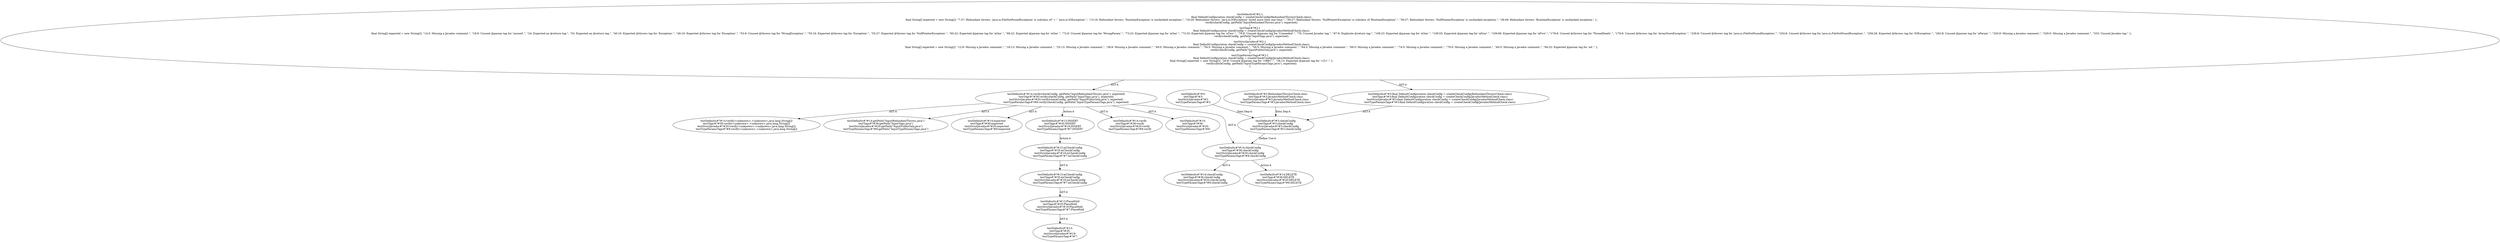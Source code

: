 digraph "Pattern" {
0 [label="testDefaults#?#14:DELETE
testTags#?#36:DELETE
testStrictJavadoc#?#20:DELETE
testTypeParamsTags#?#8:DELETE" shape=ellipse]
1 [label="testDefaults#?#14:checkConfig
testTags#?#36:checkConfig
testStrictJavadoc#?#20:checkConfig
testTypeParamsTags#?#8:checkConfig" shape=ellipse]
2 [label="testDefaults#?#3:checkConfig
testTags#?#3:checkConfig
testStrictJavadoc#?#3:checkConfig
testTypeParamsTags#?#3:checkConfig" shape=ellipse]
3 [label="testDefaults#?#3:final DefaultConfiguration checkConfig = createCheckConfig(RedundantThrowsCheck.class)
testTags#?#3:final DefaultConfiguration checkConfig = createCheckConfig(JavadocMethodCheck.class)
testStrictJavadoc#?#3:final DefaultConfiguration checkConfig = createCheckConfig(JavadocMethodCheck.class)
testTypeParamsTags#?#3:final DefaultConfiguration checkConfig = createCheckConfig(JavadocMethodCheck.class)" shape=ellipse]
4 [label="testDefaults#?#3:
testTags#?#3:
testStrictJavadoc#?#3:
testTypeParamsTags#?#3:" shape=ellipse]
5 [label="testDefaults#?#3:RedundantThrowsCheck.class
testTags#?#3:JavadocMethodCheck.class
testStrictJavadoc#?#3:JavadocMethodCheck.class
testTypeParamsTags#?#3:JavadocMethodCheck.class" shape=ellipse]
6 [label="testDefaults#?#14:verify(checkConfig, getPath(\"InputRedundantThrows.java\"), expected)
testTags#?#36:verify(checkConfig, getPath(\"InputTags.java\"), expected)
testStrictJavadoc#?#20:verify(checkConfig, getPath(\"InputPublicOnly.java\"), expected)
testTypeParamsTags#?#8:verify(checkConfig, getPath(\"InputTypeParamsTags.java\"), expected)" shape=ellipse]
7 [label="testDefaults#?#2:\{
    final DefaultConfiguration checkConfig = createCheckConfig(RedundantThrowsCheck.class);
    final String[] expected = new String[]\{ \"7:37: Redundant throws: 'java.io.FileNotFoundException' is subclass of\" + \" 'java.io.IOException'.\", \"13:16: Redundant throws: 'RuntimeException' is unchecked exception.\", \"19:29: Redundant throws: 'java.io.IOException' listed more then one time.\", \"39:27: Redundant throws: 'NullPointerException' is subclass of 'RuntimeException'.\", \"39:27: Redundant throws: 'NullPointerException' is unchecked exception.\", \"39:49: Redundant throws: 'RuntimeException' is unchecked exception.\" \};
    verify(checkConfig, getPath(\"InputRedundantThrows.java\"), expected);
\}
testTags#?#2:\{
    final DefaultConfiguration checkConfig = createCheckConfig(JavadocMethodCheck.class);
    final String[] expected = new String[]\{ \"14:5: Missing a Javadoc comment.\", \"18:9: Unused @param tag for 'unused'.\", \"24: Expected an @return tag.\", \"33: Expected an @return tag.\", \"40:16: Expected @throws tag for 'Exception'.\", \"49:16: Expected @throws tag for 'Exception'.\", \"53:9: Unused @throws tag for 'WrongException'.\", \"55:16: Expected @throws tag for 'Exception'.\", \"55:27: Expected @throws tag for 'NullPointerException'.\", \"60:22: Expected @param tag for 'aOne'.\", \"68:22: Expected @param tag for 'aOne'.\", \"72:9: Unused @param tag for 'WrongParam'.\", \"73:23: Expected @param tag for 'aOne'.\", \"73:33: Expected @param tag for 'aTwo'.\", \"78:8: Unused @param tag for 'Unneeded'.\", \"79: Unused Javadoc tag.\", \"87:8: Duplicate @return tag.\", \"109:23: Expected @param tag for 'aOne'.\", \"109:55: Expected @param tag for 'aFour'.\", \"109:66: Expected @param tag for 'aFive'.\", \"178:8: Unused @throws tag for 'ThreadDeath'.\", \"179:8: Unused @throws tag for 'ArrayStoreException'.\", \"236:8: Unused @throws tag for 'java.io.FileNotFoundException'.\", \"254:8: Unused @throws tag for 'java.io.FileNotFoundException'.\", \"256:28: Expected @throws tag for 'IOException'.\", \"262:8: Unused @param tag for 'aParam'.\", \"320:9: Missing a Javadoc comment.\", \"329:5: Missing a Javadoc comment.\", \"333: Unused Javadoc tag.\" \};
    verify(checkConfig, getPath(\"InputTags.java\"), expected);
\}
testStrictJavadoc#?#2:\{
    final DefaultConfiguration checkConfig = createCheckConfig(JavadocMethodCheck.class);
    final String[] expected = new String[]\{ \"12:9: Missing a Javadoc comment.\", \"18:13: Missing a Javadoc comment.\", \"25:13: Missing a Javadoc comment.\", \"38:9: Missing a Javadoc comment.\", \"49:5: Missing a Javadoc comment.\", \"54:5: Missing a Javadoc comment.\", \"59:5: Missing a Javadoc comment.\", \"64:5: Missing a Javadoc comment.\", \"69:5: Missing a Javadoc comment.\", \"74:5: Missing a Javadoc comment.\", \"79:5: Missing a Javadoc comment.\", \"84:5: Missing a Javadoc comment.\", \"94:32: Expected @param tag for 'aA'.\" \};
    verify(checkConfig, getPath(\"InputPublicOnly.java\"), expected);
\}
testTypeParamsTags#?#2:\{
    final DefaultConfiguration checkConfig = createCheckConfig(JavadocMethodCheck.class);
    final String[] expected = new String[]\{ \"26:8: Unused @param tag for '<BB>'.\", \"28:13: Expected @param tag for '<Z>'.\" \};
    verify(checkConfig, getPath(\"InputTypeParamsTags.java\"), expected);
\}" shape=ellipse]
8 [label="testDefaults#?#14:verify
testTags#?#36:verify
testStrictJavadoc#?#20:verify
testTypeParamsTags#?#8:verify" shape=ellipse]
9 [label="testDefaults#?#14:
testTags#?#36:
testStrictJavadoc#?#20:
testTypeParamsTags#?#8:" shape=ellipse]
10 [label="testDefaults#?#14:verify(<unknown>,<unknown>,java.lang.String[])
testTags#?#36:verify(<unknown>,<unknown>,java.lang.String[])
testStrictJavadoc#?#20:verify(<unknown>,<unknown>,java.lang.String[])
testTypeParamsTags#?#8:verify(<unknown>,<unknown>,java.lang.String[])" shape=ellipse]
11 [label="testDefaults#?#14:getPath(\"InputRedundantThrows.java\")
testTags#?#36:getPath(\"InputTags.java\")
testStrictJavadoc#?#20:getPath(\"InputPublicOnly.java\")
testTypeParamsTags#?#8:getPath(\"InputTypeParamsTags.java\")" shape=ellipse]
12 [label="testDefaults#?#14:expected
testTags#?#36:expected
testStrictJavadoc#?#20:expected
testTypeParamsTags#?#8:expected" shape=ellipse]
13 [label="testDefaults#?#13:INSERT
testTags#?#35:INSERT
testStrictJavadoc#?#19:INSERT
testTypeParamsTags#?#7:INSERT" shape=ellipse]
14 [label="testDefaults#?#13:mCheckConfig
testTags#?#35:mCheckConfig
testStrictJavadoc#?#19:mCheckConfig
testTypeParamsTags#?#7:mCheckConfig" shape=ellipse]
15 [label="testDefaults#?#13:mCheckConfig
testTags#?#35:mCheckConfig
testStrictJavadoc#?#19:mCheckConfig
testTypeParamsTags#?#7:mCheckConfig" shape=ellipse]
16 [label="testDefaults#?#13:PlaceHold
testTags#?#35:PlaceHold
testStrictJavadoc#?#19:PlaceHold
testTypeParamsTags#?#7:PlaceHold" shape=ellipse]
17 [label="testDefaults#?#13:
testTags#?#35:
testStrictJavadoc#?#19:
testTypeParamsTags#?#7:" shape=ellipse]
18 [label="testDefaults#?#14:checkConfig
testTags#?#36:checkConfig
testStrictJavadoc#?#20:checkConfig
testTypeParamsTags#?#8:checkConfig" shape=ellipse]
1 -> 0 [label="Action:4"];
1 -> 18 [label="AST:4"];
2 -> 1 [label="Define Use:4"];
3 -> 2 [label="AST:4"];
4 -> 2 [label="Data Dep:4"];
5 -> 2 [label="Data Dep:4"];
6 -> 1 [label="AST:4"];
6 -> 8 [label="AST:4"];
6 -> 9 [label="AST:4"];
6 -> 10 [label="AST:4"];
6 -> 11 [label="AST:4"];
6 -> 12 [label="AST:4"];
6 -> 13 [label="Action:4"];
7 -> 3 [label="AST:4"];
7 -> 6 [label="AST:4"];
13 -> 14 [label="Action:4"];
14 -> 15 [label="AST:4"];
15 -> 16 [label="AST:4"];
16 -> 17 [label="AST:4"];
}
